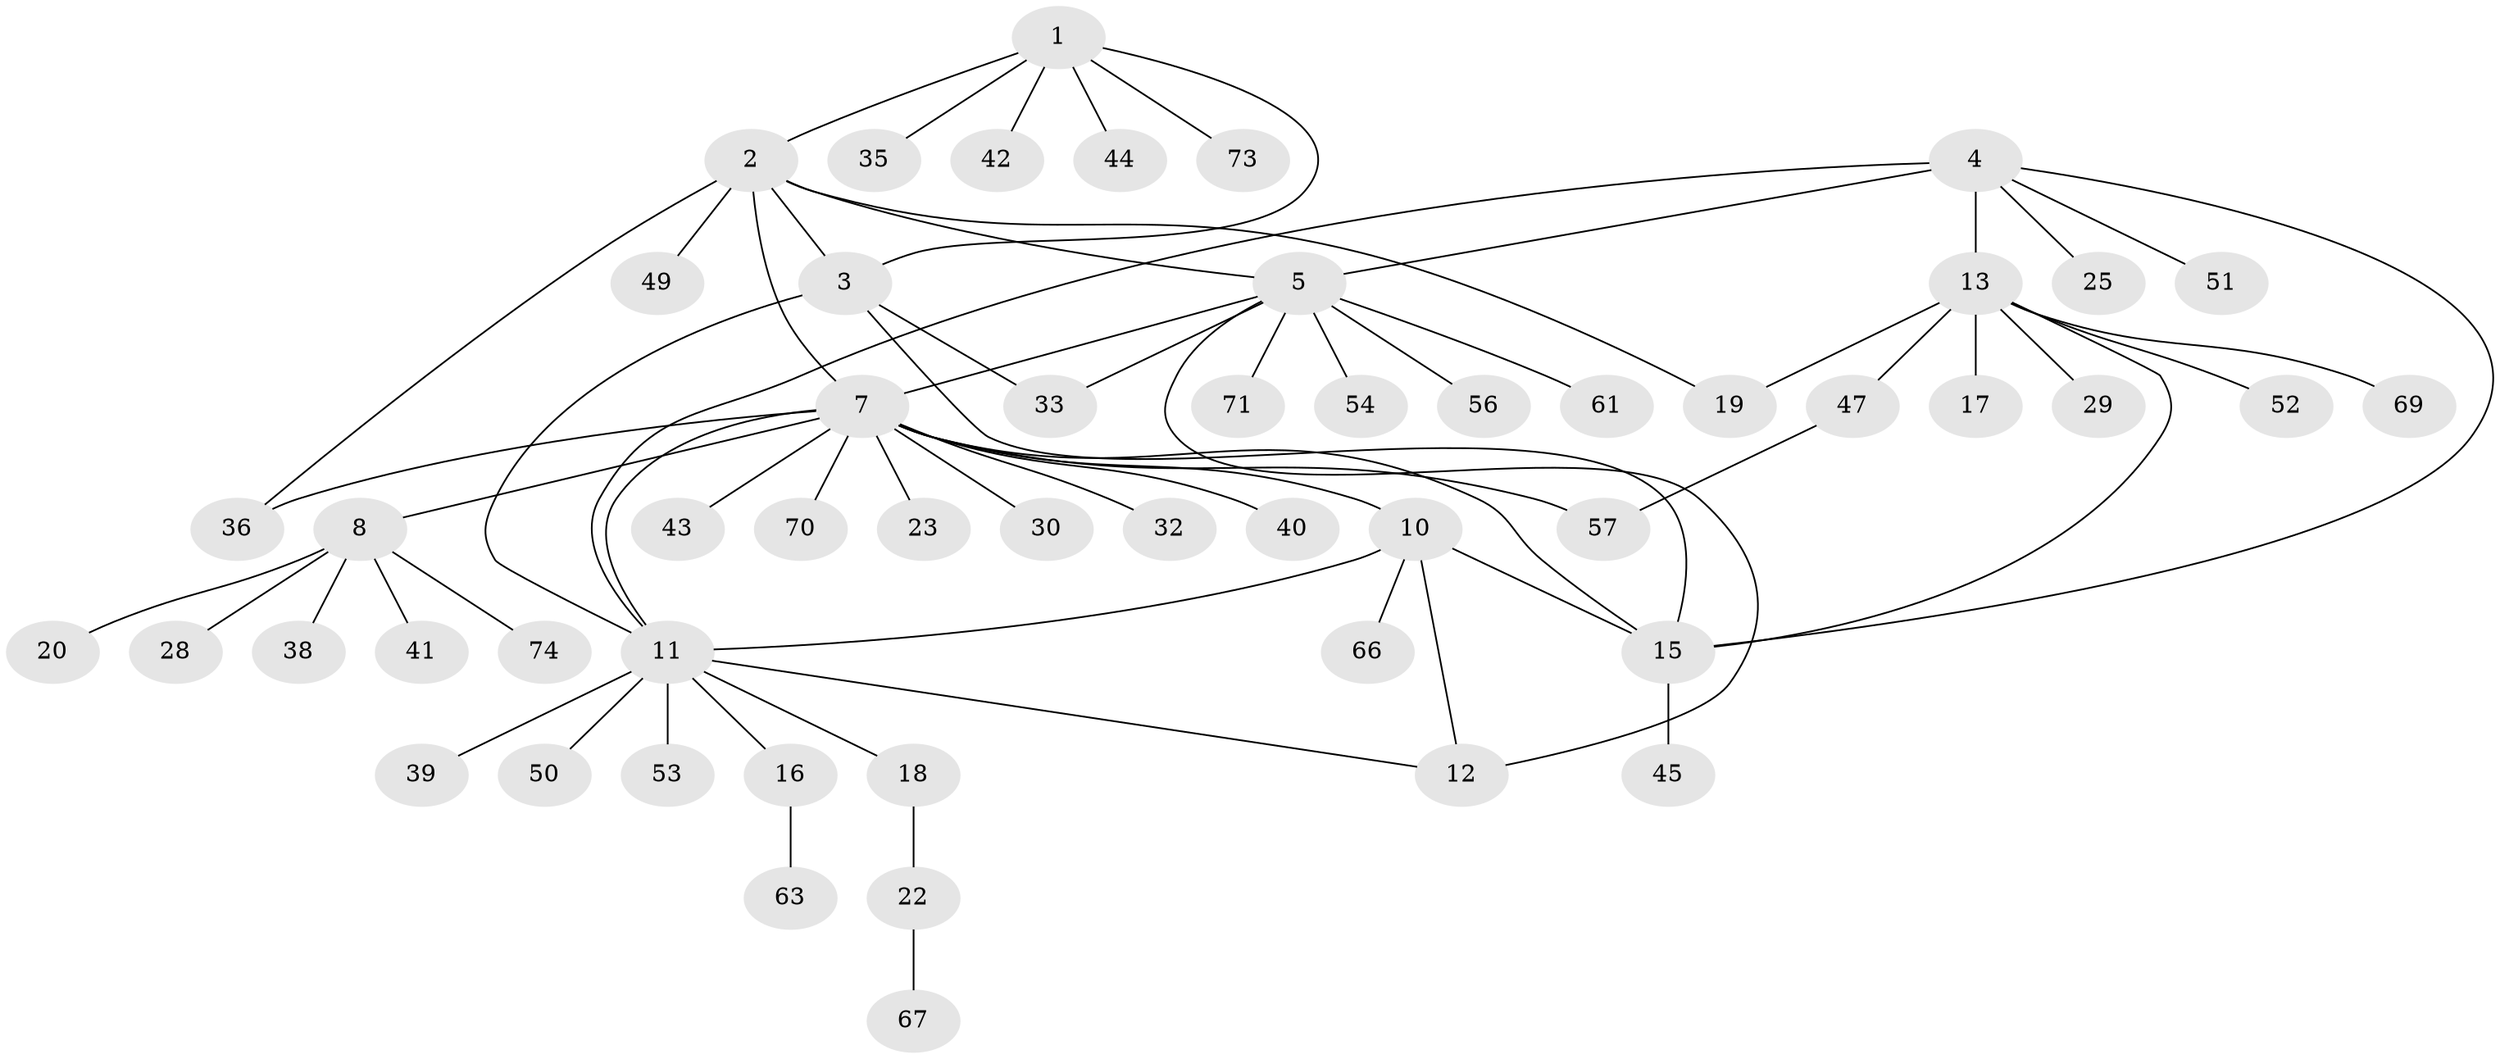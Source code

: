 // Generated by graph-tools (version 1.1) at 2025/52/02/27/25 19:52:14]
// undirected, 53 vertices, 67 edges
graph export_dot {
graph [start="1"]
  node [color=gray90,style=filled];
  1 [super="+34"];
  2 [super="+65"];
  3 [super="+59"];
  4 [super="+14"];
  5 [super="+6"];
  7 [super="+9"];
  8 [super="+21"];
  10 [super="+27"];
  11 [super="+24"];
  12 [super="+26"];
  13 [super="+46"];
  15 [super="+60"];
  16;
  17;
  18 [super="+58"];
  19;
  20 [super="+37"];
  22 [super="+31"];
  23;
  25 [super="+62"];
  28;
  29;
  30;
  32;
  33 [super="+55"];
  35;
  36;
  38 [super="+48"];
  39;
  40;
  41;
  42;
  43;
  44;
  45;
  47 [super="+64"];
  49;
  50;
  51;
  52;
  53;
  54;
  56 [super="+68"];
  57;
  61;
  63;
  66;
  67;
  69 [super="+72"];
  70;
  71;
  73;
  74;
  1 -- 2;
  1 -- 3;
  1 -- 42;
  1 -- 44;
  1 -- 73;
  1 -- 35;
  2 -- 3;
  2 -- 19;
  2 -- 36;
  2 -- 49;
  2 -- 5;
  2 -- 7;
  3 -- 11;
  3 -- 15;
  3 -- 33;
  4 -- 5 [weight=2];
  4 -- 51;
  4 -- 25;
  4 -- 11;
  4 -- 13;
  4 -- 15;
  5 -- 12;
  5 -- 54;
  5 -- 33;
  5 -- 71;
  5 -- 56;
  5 -- 61;
  5 -- 7;
  7 -- 8 [weight=2];
  7 -- 23;
  7 -- 30;
  7 -- 43;
  7 -- 32;
  7 -- 36;
  7 -- 70;
  7 -- 40;
  7 -- 10;
  7 -- 11;
  7 -- 15;
  7 -- 57;
  8 -- 20;
  8 -- 38;
  8 -- 41;
  8 -- 74;
  8 -- 28;
  10 -- 11;
  10 -- 12;
  10 -- 66;
  10 -- 15;
  11 -- 12;
  11 -- 16;
  11 -- 18;
  11 -- 39;
  11 -- 50;
  11 -- 53;
  13 -- 15;
  13 -- 17;
  13 -- 19;
  13 -- 29;
  13 -- 47;
  13 -- 52;
  13 -- 69;
  15 -- 45;
  16 -- 63;
  18 -- 22;
  22 -- 67;
  47 -- 57;
}
